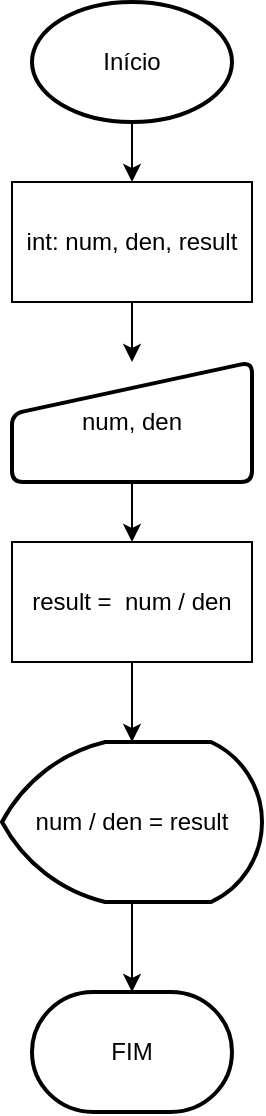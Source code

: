 <mxfile version="21.6.2" type="github">
  <diagram name="Página-1" id="PIDLRhV4TczaTXsxet6s">
    <mxGraphModel dx="1393" dy="758" grid="1" gridSize="10" guides="1" tooltips="1" connect="1" arrows="1" fold="1" page="1" pageScale="1" pageWidth="827" pageHeight="1169" math="0" shadow="0">
      <root>
        <mxCell id="0" />
        <mxCell id="1" parent="0" />
        <mxCell id="wTw33-Boe_963PqF_ueB-11" style="edgeStyle=orthogonalEdgeStyle;rounded=0;orthogonalLoop=1;jettySize=auto;html=1;" edge="1" parent="1" source="wTw33-Boe_963PqF_ueB-1" target="wTw33-Boe_963PqF_ueB-10">
          <mxGeometry relative="1" as="geometry" />
        </mxCell>
        <mxCell id="wTw33-Boe_963PqF_ueB-1" value="Início" style="strokeWidth=2;html=1;shape=mxgraph.flowchart.start_1;whiteSpace=wrap;" vertex="1" parent="1">
          <mxGeometry x="340" y="60" width="100" height="60" as="geometry" />
        </mxCell>
        <mxCell id="wTw33-Boe_963PqF_ueB-2" value="FIM" style="strokeWidth=2;html=1;shape=mxgraph.flowchart.terminator;whiteSpace=wrap;" vertex="1" parent="1">
          <mxGeometry x="340" y="555" width="100" height="60" as="geometry" />
        </mxCell>
        <mxCell id="wTw33-Boe_963PqF_ueB-8" style="edgeStyle=orthogonalEdgeStyle;rounded=0;orthogonalLoop=1;jettySize=auto;html=1;" edge="1" parent="1" source="wTw33-Boe_963PqF_ueB-3" target="wTw33-Boe_963PqF_ueB-6">
          <mxGeometry relative="1" as="geometry" />
        </mxCell>
        <mxCell id="wTw33-Boe_963PqF_ueB-3" value="num, den" style="html=1;strokeWidth=2;shape=manualInput;whiteSpace=wrap;rounded=1;size=26;arcSize=11;" vertex="1" parent="1">
          <mxGeometry x="330" y="240" width="120" height="60" as="geometry" />
        </mxCell>
        <mxCell id="wTw33-Boe_963PqF_ueB-17" style="edgeStyle=orthogonalEdgeStyle;rounded=0;orthogonalLoop=1;jettySize=auto;html=1;entryX=0.5;entryY=0;entryDx=0;entryDy=0;entryPerimeter=0;" edge="1" parent="1" source="wTw33-Boe_963PqF_ueB-6" target="wTw33-Boe_963PqF_ueB-15">
          <mxGeometry relative="1" as="geometry" />
        </mxCell>
        <mxCell id="wTw33-Boe_963PqF_ueB-6" value="result =&amp;nbsp; num / den" style="rounded=0;whiteSpace=wrap;html=1;" vertex="1" parent="1">
          <mxGeometry x="330" y="330" width="120" height="60" as="geometry" />
        </mxCell>
        <mxCell id="wTw33-Boe_963PqF_ueB-14" style="edgeStyle=orthogonalEdgeStyle;rounded=0;orthogonalLoop=1;jettySize=auto;html=1;entryX=0.5;entryY=0;entryDx=0;entryDy=0;" edge="1" parent="1" source="wTw33-Boe_963PqF_ueB-10" target="wTw33-Boe_963PqF_ueB-3">
          <mxGeometry relative="1" as="geometry" />
        </mxCell>
        <mxCell id="wTw33-Boe_963PqF_ueB-10" value="int: num, den, result" style="rounded=0;whiteSpace=wrap;html=1;" vertex="1" parent="1">
          <mxGeometry x="330" y="150" width="120" height="60" as="geometry" />
        </mxCell>
        <mxCell id="wTw33-Boe_963PqF_ueB-18" style="edgeStyle=orthogonalEdgeStyle;rounded=0;orthogonalLoop=1;jettySize=auto;html=1;entryX=0.5;entryY=0;entryDx=0;entryDy=0;entryPerimeter=0;" edge="1" parent="1" source="wTw33-Boe_963PqF_ueB-15" target="wTw33-Boe_963PqF_ueB-2">
          <mxGeometry relative="1" as="geometry" />
        </mxCell>
        <mxCell id="wTw33-Boe_963PqF_ueB-15" value="num / den = result" style="strokeWidth=2;html=1;shape=mxgraph.flowchart.display;whiteSpace=wrap;" vertex="1" parent="1">
          <mxGeometry x="325" y="430" width="130" height="80" as="geometry" />
        </mxCell>
      </root>
    </mxGraphModel>
  </diagram>
</mxfile>
